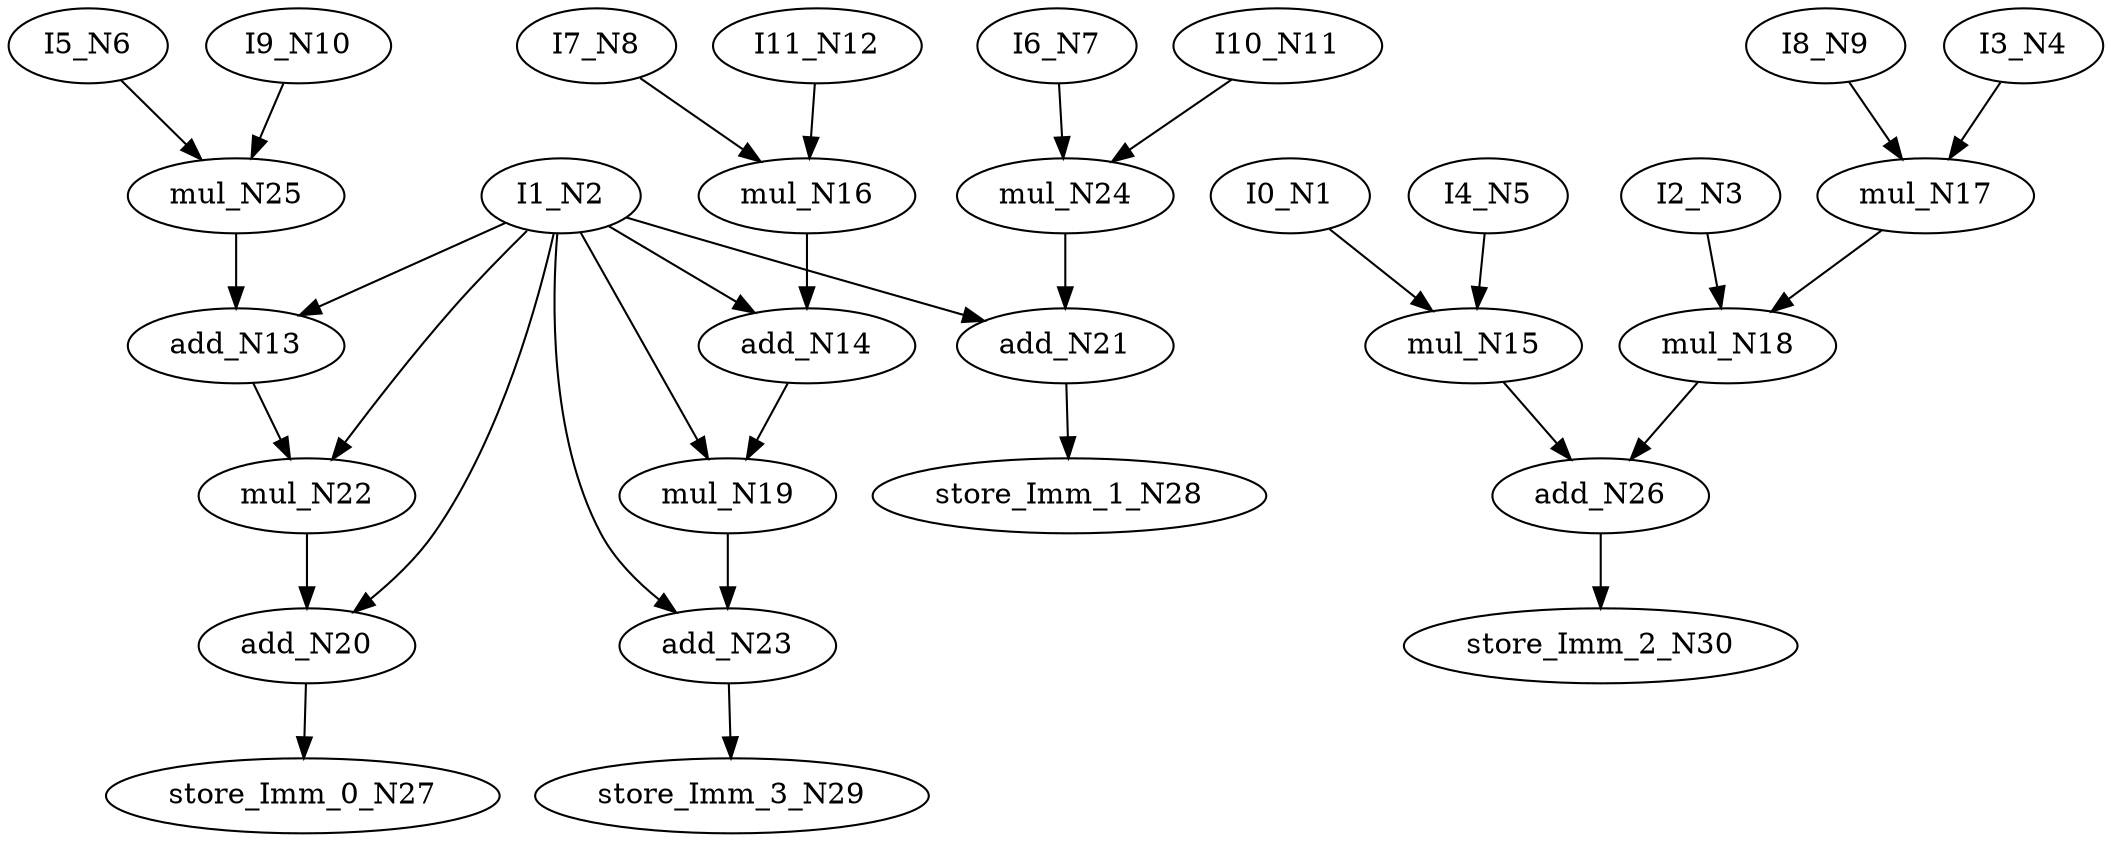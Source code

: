 digraph graphname {
N29 [color="black", ntype="operation", label="store_Imm_3_N29"];
N28 [color="black", ntype="operation", label="store_Imm_1_N28"];
N23 [color="black", ntype="operation", label="add_N23"];
N22 [color="black", ntype="operation", label="mul_N22"];
N21 [color="black", ntype="operation", label="add_N21"];
N20 [color="black", ntype="operation", label="add_N20"];
N27 [color="black", ntype="operation", label="store_Imm_0_N27"];
N26 [color="black", ntype="operation", label="add_N26"];
N25 [color="black", ntype="operation", label="mul_N25"];
N24 [color="black", ntype="operation", label="mul_N24"];
N8 [color="black", ntype="invar", label="I7_N8"];
N9 [color="black", ntype="invar", label="I8_N9"];
N1 [color="black", ntype="invar", label="I0_N1"];
N2 [color="black", ntype="invar", label="I1_N2"];
N3 [color="black", ntype="invar", label="I2_N3"];
N4 [color="black", ntype="invar", label="I3_N4"];
N5 [color="black", ntype="invar", label="I4_N5"];
N6 [color="black", ntype="invar", label="I5_N6"];
N7 [color="black", ntype="invar", label="I6_N7"];
N12 [color="black", ntype="invar", label="I11_N12"];
N13 [color="black", ntype="operation", label="add_N13"];
N10 [color="black", ntype="invar", label="I9_N10"];
N11 [color="black", ntype="invar", label="I10_N11"];
N16 [color="black", ntype="operation", label="mul_N16"];
N17 [color="black", ntype="operation", label="mul_N17"];
N14 [color="black", ntype="operation", label="add_N14"];
N15 [color="black", ntype="operation", label="mul_N15"];
N18 [color="black", ntype="operation", label="mul_N18"];
N19 [color="black", ntype="operation", label="mul_N19"];
N30 [color="black", ntype="operation", label="store_Imm_2_N30"];
N23 -> N29;
N22 -> N20;
N21 -> N28;
N20 -> N27;
N26 -> N30;
N25 -> N13;
N24 -> N21;
N8 -> N16;
N9 -> N17;
N1 -> N15;
N2 -> N19;
N2 -> N13;
N2 -> N21;
N2 -> N23;
N2 -> N14;
N2 -> N20;
N2 -> N22;
N3 -> N18;
N4 -> N17;
N5 -> N15;
N6 -> N25;
N7 -> N24;
N12 -> N16;
N13 -> N22;
N10 -> N25;
N11 -> N24;
N16 -> N14;
N17 -> N18;
N14 -> N19;
N15 -> N26;
N18 -> N26;
N19 -> N23;
}

